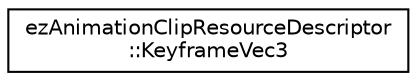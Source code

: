 digraph "Graphical Class Hierarchy"
{
 // LATEX_PDF_SIZE
  edge [fontname="Helvetica",fontsize="10",labelfontname="Helvetica",labelfontsize="10"];
  node [fontname="Helvetica",fontsize="10",shape=record];
  rankdir="LR";
  Node0 [label="ezAnimationClipResourceDescriptor\l::KeyframeVec3",height=0.2,width=0.4,color="black", fillcolor="white", style="filled",URL="$d3/d78/structez_animation_clip_resource_descriptor_1_1_keyframe_vec3.htm",tooltip=" "];
}
